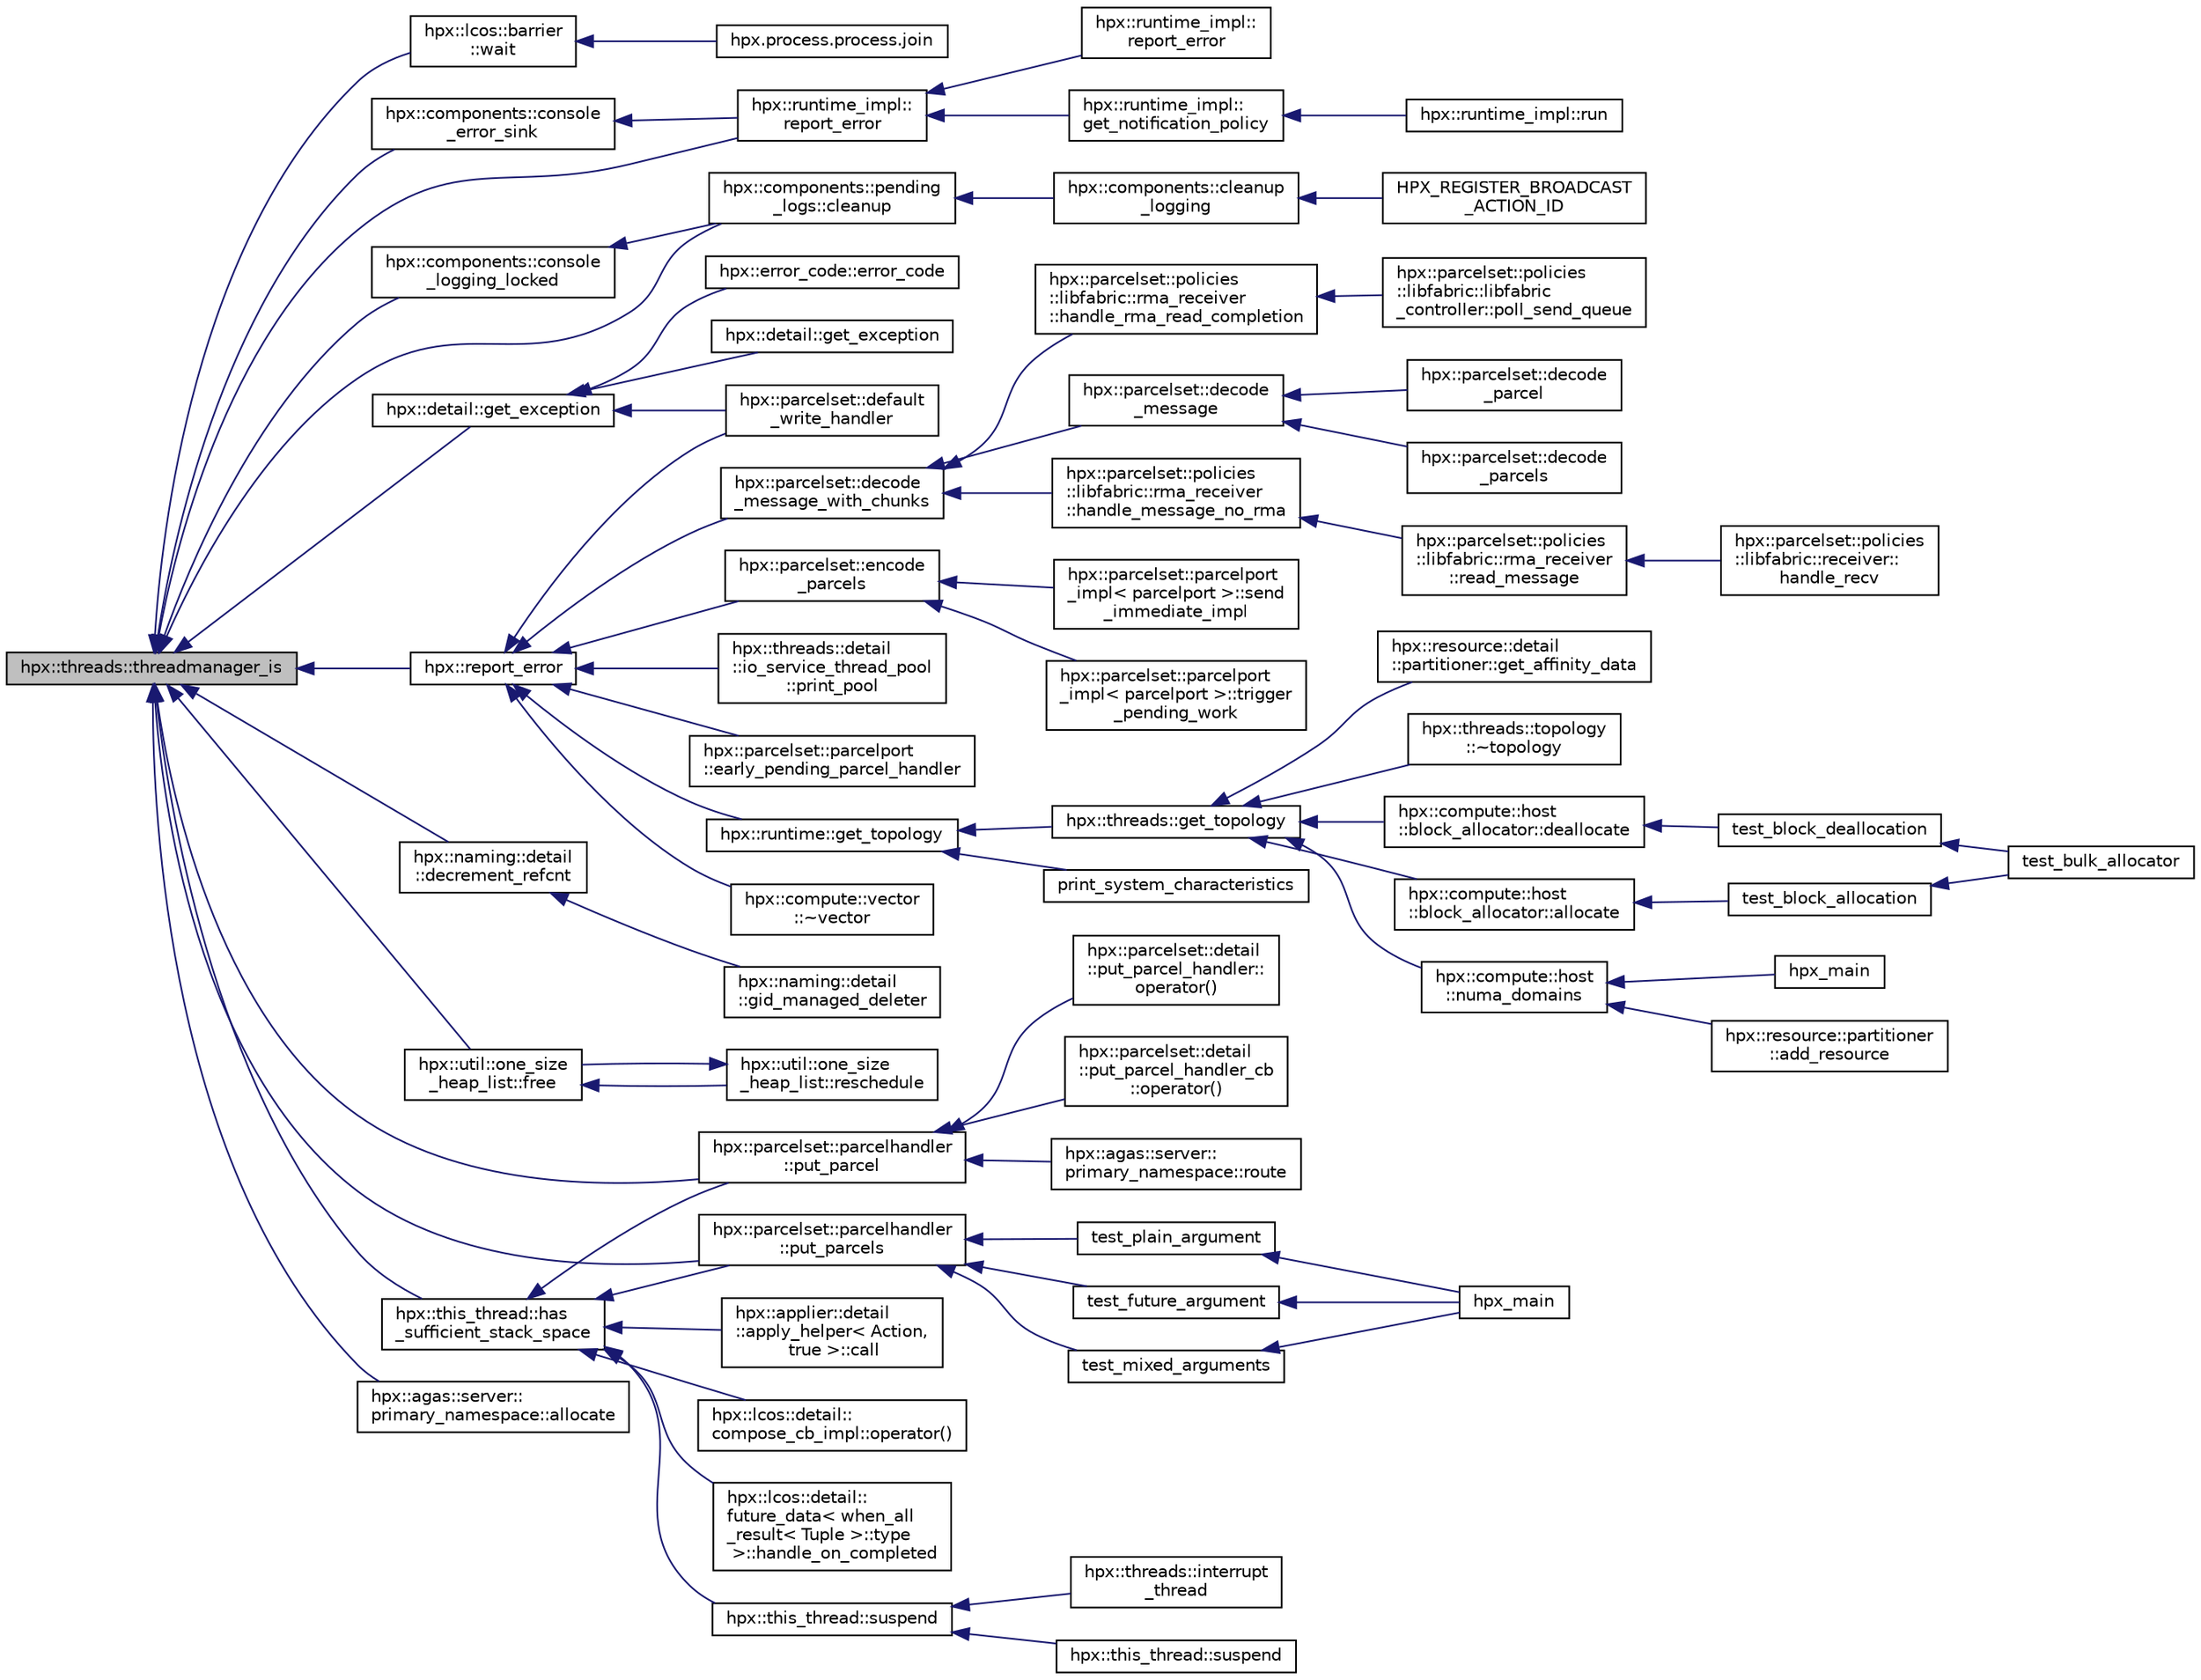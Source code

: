 digraph "hpx::threads::threadmanager_is"
{
  edge [fontname="Helvetica",fontsize="10",labelfontname="Helvetica",labelfontsize="10"];
  node [fontname="Helvetica",fontsize="10",shape=record];
  rankdir="LR";
  Node11351 [label="hpx::threads::threadmanager_is",height=0.2,width=0.4,color="black", fillcolor="grey75", style="filled", fontcolor="black"];
  Node11351 -> Node11352 [dir="back",color="midnightblue",fontsize="10",style="solid",fontname="Helvetica"];
  Node11352 [label="hpx::lcos::barrier\l::wait",height=0.2,width=0.4,color="black", fillcolor="white", style="filled",URL="$d9/dab/classhpx_1_1lcos_1_1barrier.html#a1fcac5ce49dd1b9800affc8c8b84e4c9"];
  Node11352 -> Node11353 [dir="back",color="midnightblue",fontsize="10",style="solid",fontname="Helvetica"];
  Node11353 [label="hpx.process.process.join",height=0.2,width=0.4,color="black", fillcolor="white", style="filled",URL="$d3/d41/classhpx_1_1process_1_1process.html#acc7ec4687f3bf5ae121ef7b494d991d8"];
  Node11351 -> Node11354 [dir="back",color="midnightblue",fontsize="10",style="solid",fontname="Helvetica"];
  Node11354 [label="hpx::components::console\l_error_sink",height=0.2,width=0.4,color="black", fillcolor="white", style="filled",URL="$d5/d76/namespacehpx_1_1components.html#a8e8b3cd26fda321c86bca13be5b40383"];
  Node11354 -> Node11355 [dir="back",color="midnightblue",fontsize="10",style="solid",fontname="Helvetica"];
  Node11355 [label="hpx::runtime_impl::\lreport_error",height=0.2,width=0.4,color="black", fillcolor="white", style="filled",URL="$dc/d80/classhpx_1_1runtime__impl.html#aabdaeb29966bd884e97f5fbca0ecae3d",tooltip="Report a non-recoverable error to the runtime system. "];
  Node11355 -> Node11356 [dir="back",color="midnightblue",fontsize="10",style="solid",fontname="Helvetica"];
  Node11356 [label="hpx::runtime_impl::\lreport_error",height=0.2,width=0.4,color="black", fillcolor="white", style="filled",URL="$dc/d80/classhpx_1_1runtime__impl.html#a5183bfa1e494d6a1455d6c10300d202d",tooltip="Report a non-recoverable error to the runtime system. "];
  Node11355 -> Node11357 [dir="back",color="midnightblue",fontsize="10",style="solid",fontname="Helvetica"];
  Node11357 [label="hpx::runtime_impl::\lget_notification_policy",height=0.2,width=0.4,color="black", fillcolor="white", style="filled",URL="$dc/d80/classhpx_1_1runtime__impl.html#aa9de8265198ceaf0e1e3f2ac1d78462e"];
  Node11357 -> Node11358 [dir="back",color="midnightblue",fontsize="10",style="solid",fontname="Helvetica"];
  Node11358 [label="hpx::runtime_impl::run",height=0.2,width=0.4,color="black", fillcolor="white", style="filled",URL="$dc/d80/classhpx_1_1runtime__impl.html#af8458421582bcb47802b012932a68757",tooltip="Run the HPX runtime system, initially use the given number of (OS) threads in the thread-manager and ..."];
  Node11351 -> Node11359 [dir="back",color="midnightblue",fontsize="10",style="solid",fontname="Helvetica"];
  Node11359 [label="hpx::components::console\l_logging_locked",height=0.2,width=0.4,color="black", fillcolor="white", style="filled",URL="$d5/d76/namespacehpx_1_1components.html#a4f4b3249253330bf1ac8f60917d1686f"];
  Node11359 -> Node11360 [dir="back",color="midnightblue",fontsize="10",style="solid",fontname="Helvetica"];
  Node11360 [label="hpx::components::pending\l_logs::cleanup",height=0.2,width=0.4,color="black", fillcolor="white", style="filled",URL="$d2/d34/structhpx_1_1components_1_1pending__logs.html#aa4aa5238eb3f0ed85351897da5d42453"];
  Node11360 -> Node11361 [dir="back",color="midnightblue",fontsize="10",style="solid",fontname="Helvetica"];
  Node11361 [label="hpx::components::cleanup\l_logging",height=0.2,width=0.4,color="black", fillcolor="white", style="filled",URL="$d5/d76/namespacehpx_1_1components.html#ac5d6aa2c2676512c45973181465756e4"];
  Node11361 -> Node11362 [dir="back",color="midnightblue",fontsize="10",style="solid",fontname="Helvetica"];
  Node11362 [label="HPX_REGISTER_BROADCAST\l_ACTION_ID",height=0.2,width=0.4,color="black", fillcolor="white", style="filled",URL="$de/d5c/runtime__support__server_8cpp.html#a2c7fd60adfab122ae67b173ad73fc706"];
  Node11351 -> Node11360 [dir="back",color="midnightblue",fontsize="10",style="solid",fontname="Helvetica"];
  Node11351 -> Node11363 [dir="back",color="midnightblue",fontsize="10",style="solid",fontname="Helvetica"];
  Node11363 [label="hpx::detail::get_exception",height=0.2,width=0.4,color="black", fillcolor="white", style="filled",URL="$d5/dbe/namespacehpx_1_1detail.html#a9bc870a59e82a707b66f801d11a31524"];
  Node11363 -> Node11364 [dir="back",color="midnightblue",fontsize="10",style="solid",fontname="Helvetica"];
  Node11364 [label="hpx::error_code::error_code",height=0.2,width=0.4,color="black", fillcolor="white", style="filled",URL="$d0/ddf/classhpx_1_1error__code.html#a6c75f772a727844e82acc4bda0478be1"];
  Node11363 -> Node11365 [dir="back",color="midnightblue",fontsize="10",style="solid",fontname="Helvetica"];
  Node11365 [label="hpx::parcelset::default\l_write_handler",height=0.2,width=0.4,color="black", fillcolor="white", style="filled",URL="$d4/d41/namespacehpx_1_1parcelset.html#afbd7ba917a0c0adcad43f9b8b0ef1dc2"];
  Node11363 -> Node11366 [dir="back",color="midnightblue",fontsize="10",style="solid",fontname="Helvetica"];
  Node11366 [label="hpx::detail::get_exception",height=0.2,width=0.4,color="black", fillcolor="white", style="filled",URL="$d5/dbe/namespacehpx_1_1detail.html#ae1fcb86925dcb6c7699a858634407236"];
  Node11351 -> Node11367 [dir="back",color="midnightblue",fontsize="10",style="solid",fontname="Helvetica"];
  Node11367 [label="hpx::naming::detail\l::decrement_refcnt",height=0.2,width=0.4,color="black", fillcolor="white", style="filled",URL="$d5/d18/namespacehpx_1_1naming_1_1detail.html#a63ddb380473bdb8a186686ffe718b6e2"];
  Node11367 -> Node11368 [dir="back",color="midnightblue",fontsize="10",style="solid",fontname="Helvetica"];
  Node11368 [label="hpx::naming::detail\l::gid_managed_deleter",height=0.2,width=0.4,color="black", fillcolor="white", style="filled",URL="$d5/d18/namespacehpx_1_1naming_1_1detail.html#a4a5ba88a0340322e30f2d7b160a4568f"];
  Node11351 -> Node11369 [dir="back",color="midnightblue",fontsize="10",style="solid",fontname="Helvetica"];
  Node11369 [label="hpx::util::one_size\l_heap_list::free",height=0.2,width=0.4,color="black", fillcolor="white", style="filled",URL="$dd/d40/classhpx_1_1util_1_1one__size__heap__list.html#a7b3caa304f907038a3d51ee27d674e8d"];
  Node11369 -> Node11370 [dir="back",color="midnightblue",fontsize="10",style="solid",fontname="Helvetica"];
  Node11370 [label="hpx::util::one_size\l_heap_list::reschedule",height=0.2,width=0.4,color="black", fillcolor="white", style="filled",URL="$dd/d40/classhpx_1_1util_1_1one__size__heap__list.html#adb4c24b314dfba950b55a641bbbbd7b4"];
  Node11370 -> Node11369 [dir="back",color="midnightblue",fontsize="10",style="solid",fontname="Helvetica"];
  Node11351 -> Node11371 [dir="back",color="midnightblue",fontsize="10",style="solid",fontname="Helvetica"];
  Node11371 [label="hpx::parcelset::parcelhandler\l::put_parcel",height=0.2,width=0.4,color="black", fillcolor="white", style="filled",URL="$d4/d2f/classhpx_1_1parcelset_1_1parcelhandler.html#ac47bfb07dba5c3273d36fabe0868d43b"];
  Node11371 -> Node11372 [dir="back",color="midnightblue",fontsize="10",style="solid",fontname="Helvetica"];
  Node11372 [label="hpx::parcelset::detail\l::put_parcel_handler::\loperator()",height=0.2,width=0.4,color="black", fillcolor="white", style="filled",URL="$d6/d81/structhpx_1_1parcelset_1_1detail_1_1put__parcel__handler.html#a108c3182042dc70fac236ffefd75df24"];
  Node11371 -> Node11373 [dir="back",color="midnightblue",fontsize="10",style="solid",fontname="Helvetica"];
  Node11373 [label="hpx::parcelset::detail\l::put_parcel_handler_cb\l::operator()",height=0.2,width=0.4,color="black", fillcolor="white", style="filled",URL="$d1/df2/structhpx_1_1parcelset_1_1detail_1_1put__parcel__handler__cb.html#a2748057527af1b9f5f5984703b59d8f8"];
  Node11371 -> Node11374 [dir="back",color="midnightblue",fontsize="10",style="solid",fontname="Helvetica"];
  Node11374 [label="hpx::agas::server::\lprimary_namespace::route",height=0.2,width=0.4,color="black", fillcolor="white", style="filled",URL="$d7/d3a/structhpx_1_1agas_1_1server_1_1primary__namespace.html#a9037a1baa55fb13097a541bc365f2d0b"];
  Node11351 -> Node11375 [dir="back",color="midnightblue",fontsize="10",style="solid",fontname="Helvetica"];
  Node11375 [label="hpx::parcelset::parcelhandler\l::put_parcels",height=0.2,width=0.4,color="black", fillcolor="white", style="filled",URL="$d4/d2f/classhpx_1_1parcelset_1_1parcelhandler.html#a32ef958ef057a82fe01c70df5da51c6a"];
  Node11375 -> Node11376 [dir="back",color="midnightblue",fontsize="10",style="solid",fontname="Helvetica"];
  Node11376 [label="test_plain_argument",height=0.2,width=0.4,color="black", fillcolor="white", style="filled",URL="$df/d23/put__parcels_8cpp.html#a60e7e37daaa74f7106c7cf614d219a87"];
  Node11376 -> Node11377 [dir="back",color="midnightblue",fontsize="10",style="solid",fontname="Helvetica"];
  Node11377 [label="hpx_main",height=0.2,width=0.4,color="black", fillcolor="white", style="filled",URL="$df/d23/put__parcels_8cpp.html#a4ca51ec94fa82421fc621b58eef7b01c"];
  Node11375 -> Node11378 [dir="back",color="midnightblue",fontsize="10",style="solid",fontname="Helvetica"];
  Node11378 [label="test_future_argument",height=0.2,width=0.4,color="black", fillcolor="white", style="filled",URL="$df/d23/put__parcels_8cpp.html#aaffb237829db631d8aaaf45d07e1ad9b"];
  Node11378 -> Node11377 [dir="back",color="midnightblue",fontsize="10",style="solid",fontname="Helvetica"];
  Node11375 -> Node11379 [dir="back",color="midnightblue",fontsize="10",style="solid",fontname="Helvetica"];
  Node11379 [label="test_mixed_arguments",height=0.2,width=0.4,color="black", fillcolor="white", style="filled",URL="$df/d23/put__parcels_8cpp.html#a24eb81d6a10219027bfd00fa26f0d382"];
  Node11379 -> Node11377 [dir="back",color="midnightblue",fontsize="10",style="solid",fontname="Helvetica"];
  Node11351 -> Node11380 [dir="back",color="midnightblue",fontsize="10",style="solid",fontname="Helvetica"];
  Node11380 [label="hpx::agas::server::\lprimary_namespace::allocate",height=0.2,width=0.4,color="black", fillcolor="white", style="filled",URL="$d7/d3a/structhpx_1_1agas_1_1server_1_1primary__namespace.html#a87560fb730ac846b91fc7287dc4e247b"];
  Node11351 -> Node11381 [dir="back",color="midnightblue",fontsize="10",style="solid",fontname="Helvetica"];
  Node11381 [label="hpx::report_error",height=0.2,width=0.4,color="black", fillcolor="white", style="filled",URL="$d8/d83/namespacehpx.html#ad3a47f9cb15f1800be181e4f249a0ede",tooltip="The function report_error reports the given exception to the console. "];
  Node11381 -> Node11382 [dir="back",color="midnightblue",fontsize="10",style="solid",fontname="Helvetica"];
  Node11382 [label="hpx::parcelset::decode\l_message_with_chunks",height=0.2,width=0.4,color="black", fillcolor="white", style="filled",URL="$d4/d41/namespacehpx_1_1parcelset.html#abb7d99e0c8aaa983f0851d9c5d4e78bf"];
  Node11382 -> Node11383 [dir="back",color="midnightblue",fontsize="10",style="solid",fontname="Helvetica"];
  Node11383 [label="hpx::parcelset::decode\l_message",height=0.2,width=0.4,color="black", fillcolor="white", style="filled",URL="$d4/d41/namespacehpx_1_1parcelset.html#ab5f27461c52dbbfeab29fe8a37986faa"];
  Node11383 -> Node11384 [dir="back",color="midnightblue",fontsize="10",style="solid",fontname="Helvetica"];
  Node11384 [label="hpx::parcelset::decode\l_parcel",height=0.2,width=0.4,color="black", fillcolor="white", style="filled",URL="$d4/d41/namespacehpx_1_1parcelset.html#a0199ca3fa04e8fa08c9e6b9eec41ebb5"];
  Node11383 -> Node11385 [dir="back",color="midnightblue",fontsize="10",style="solid",fontname="Helvetica"];
  Node11385 [label="hpx::parcelset::decode\l_parcels",height=0.2,width=0.4,color="black", fillcolor="white", style="filled",URL="$d4/d41/namespacehpx_1_1parcelset.html#aa7b4acdaa73e95824f4406d316551b51"];
  Node11382 -> Node11386 [dir="back",color="midnightblue",fontsize="10",style="solid",fontname="Helvetica"];
  Node11386 [label="hpx::parcelset::policies\l::libfabric::rma_receiver\l::handle_message_no_rma",height=0.2,width=0.4,color="black", fillcolor="white", style="filled",URL="$d4/d56/structhpx_1_1parcelset_1_1policies_1_1libfabric_1_1rma__receiver.html#a9ee3082ad51ee63cf85049b8126580f0"];
  Node11386 -> Node11387 [dir="back",color="midnightblue",fontsize="10",style="solid",fontname="Helvetica"];
  Node11387 [label="hpx::parcelset::policies\l::libfabric::rma_receiver\l::read_message",height=0.2,width=0.4,color="black", fillcolor="white", style="filled",URL="$d4/d56/structhpx_1_1parcelset_1_1policies_1_1libfabric_1_1rma__receiver.html#a687e3e9569a57b6bd48220ecd7ef2394"];
  Node11387 -> Node11388 [dir="back",color="midnightblue",fontsize="10",style="solid",fontname="Helvetica"];
  Node11388 [label="hpx::parcelset::policies\l::libfabric::receiver::\lhandle_recv",height=0.2,width=0.4,color="black", fillcolor="white", style="filled",URL="$d9/df5/structhpx_1_1parcelset_1_1policies_1_1libfabric_1_1receiver.html#ae18eac5b1593bc79ba31cf828177d611"];
  Node11382 -> Node11389 [dir="back",color="midnightblue",fontsize="10",style="solid",fontname="Helvetica"];
  Node11389 [label="hpx::parcelset::policies\l::libfabric::rma_receiver\l::handle_rma_read_completion",height=0.2,width=0.4,color="black", fillcolor="white", style="filled",URL="$d4/d56/structhpx_1_1parcelset_1_1policies_1_1libfabric_1_1rma__receiver.html#a77182bc65fb4dd0fc0737d87bec05a72"];
  Node11389 -> Node11390 [dir="back",color="midnightblue",fontsize="10",style="solid",fontname="Helvetica"];
  Node11390 [label="hpx::parcelset::policies\l::libfabric::libfabric\l_controller::poll_send_queue",height=0.2,width=0.4,color="black", fillcolor="white", style="filled",URL="$db/d9f/classhpx_1_1parcelset_1_1policies_1_1libfabric_1_1libfabric__controller.html#afaa02e122be1ea6800a245af7b3a9cf8"];
  Node11381 -> Node11391 [dir="back",color="midnightblue",fontsize="10",style="solid",fontname="Helvetica"];
  Node11391 [label="hpx::parcelset::encode\l_parcels",height=0.2,width=0.4,color="black", fillcolor="white", style="filled",URL="$d4/d41/namespacehpx_1_1parcelset.html#a85e1e1a4ee7e78d596f2cd32fa609cac"];
  Node11391 -> Node11392 [dir="back",color="midnightblue",fontsize="10",style="solid",fontname="Helvetica"];
  Node11392 [label="hpx::parcelset::parcelport\l_impl\< parcelport \>::send\l_immediate_impl",height=0.2,width=0.4,color="black", fillcolor="white", style="filled",URL="$db/d0a/classhpx_1_1parcelset_1_1parcelport__impl.html#aa8e1c465a67665c83591d61d2d14a0b0"];
  Node11391 -> Node11393 [dir="back",color="midnightblue",fontsize="10",style="solid",fontname="Helvetica"];
  Node11393 [label="hpx::parcelset::parcelport\l_impl\< parcelport \>::trigger\l_pending_work",height=0.2,width=0.4,color="black", fillcolor="white", style="filled",URL="$db/d0a/classhpx_1_1parcelset_1_1parcelport__impl.html#a590024331c0c701e3585be0cea1e6fd0"];
  Node11381 -> Node11394 [dir="back",color="midnightblue",fontsize="10",style="solid",fontname="Helvetica"];
  Node11394 [label="hpx::threads::detail\l::io_service_thread_pool\l::print_pool",height=0.2,width=0.4,color="black", fillcolor="white", style="filled",URL="$d9/d4a/classhpx_1_1threads_1_1detail_1_1io__service__thread__pool.html#a78fe0f8daa3ec7c358600bfa3b7179ac"];
  Node11381 -> Node11365 [dir="back",color="midnightblue",fontsize="10",style="solid",fontname="Helvetica"];
  Node11381 -> Node11395 [dir="back",color="midnightblue",fontsize="10",style="solid",fontname="Helvetica"];
  Node11395 [label="hpx::parcelset::parcelport\l::early_pending_parcel_handler",height=0.2,width=0.4,color="black", fillcolor="white", style="filled",URL="$d9/d67/classhpx_1_1parcelset_1_1parcelport.html#a4c3d31ba0e023b888975d93b409ab492"];
  Node11381 -> Node11396 [dir="back",color="midnightblue",fontsize="10",style="solid",fontname="Helvetica"];
  Node11396 [label="hpx::runtime::get_topology",height=0.2,width=0.4,color="black", fillcolor="white", style="filled",URL="$d0/d7b/classhpx_1_1runtime.html#aa55a57060c6d0c1ea5ce4e6ef818526e"];
  Node11396 -> Node11397 [dir="back",color="midnightblue",fontsize="10",style="solid",fontname="Helvetica"];
  Node11397 [label="print_system_characteristics",height=0.2,width=0.4,color="black", fillcolor="white", style="filled",URL="$d0/d07/system__characteristics_8hpp.html#ab89dcd3f8f12bd35634d3849f0e93d90"];
  Node11396 -> Node11398 [dir="back",color="midnightblue",fontsize="10",style="solid",fontname="Helvetica"];
  Node11398 [label="hpx::threads::get_topology",height=0.2,width=0.4,color="black", fillcolor="white", style="filled",URL="$d7/d28/namespacehpx_1_1threads.html#a2d22148118979eb7cad63c6ae4cab1c7"];
  Node11398 -> Node11399 [dir="back",color="midnightblue",fontsize="10",style="solid",fontname="Helvetica"];
  Node11399 [label="hpx::compute::host\l::block_allocator::allocate",height=0.2,width=0.4,color="black", fillcolor="white", style="filled",URL="$d2/de8/structhpx_1_1compute_1_1host_1_1block__allocator.html#a4e7e43af2aebdd6b603730bc1e5bdd7c"];
  Node11399 -> Node11400 [dir="back",color="midnightblue",fontsize="10",style="solid",fontname="Helvetica"];
  Node11400 [label="test_block_allocation",height=0.2,width=0.4,color="black", fillcolor="white", style="filled",URL="$dc/d4a/block__allocator_8cpp.html#a7724967e3eafa4b9cfd8f80dad98af00"];
  Node11400 -> Node11401 [dir="back",color="midnightblue",fontsize="10",style="solid",fontname="Helvetica"];
  Node11401 [label="test_bulk_allocator",height=0.2,width=0.4,color="black", fillcolor="white", style="filled",URL="$dc/d4a/block__allocator_8cpp.html#aad021fb470ac159eac4609ba96066d4d"];
  Node11398 -> Node11402 [dir="back",color="midnightblue",fontsize="10",style="solid",fontname="Helvetica"];
  Node11402 [label="hpx::compute::host\l::block_allocator::deallocate",height=0.2,width=0.4,color="black", fillcolor="white", style="filled",URL="$d2/de8/structhpx_1_1compute_1_1host_1_1block__allocator.html#a58162ea233b9f35cbb076a0b449e2767"];
  Node11402 -> Node11403 [dir="back",color="midnightblue",fontsize="10",style="solid",fontname="Helvetica"];
  Node11403 [label="test_block_deallocation",height=0.2,width=0.4,color="black", fillcolor="white", style="filled",URL="$dc/d4a/block__allocator_8cpp.html#aa27a8ee0dd50d1f98b2b0d39a3d93618"];
  Node11403 -> Node11401 [dir="back",color="midnightblue",fontsize="10",style="solid",fontname="Helvetica"];
  Node11398 -> Node11404 [dir="back",color="midnightblue",fontsize="10",style="solid",fontname="Helvetica"];
  Node11404 [label="hpx::compute::host\l::numa_domains",height=0.2,width=0.4,color="black", fillcolor="white", style="filled",URL="$d4/da7/namespacehpx_1_1compute_1_1host.html#a148bd526927f3b5f85a108c890973588"];
  Node11404 -> Node11405 [dir="back",color="midnightblue",fontsize="10",style="solid",fontname="Helvetica"];
  Node11405 [label="hpx::resource::partitioner\l::add_resource",height=0.2,width=0.4,color="black", fillcolor="white", style="filled",URL="$dc/d38/classhpx_1_1resource_1_1partitioner.html#ae994b2afde4fe9414c8e0b158615387b"];
  Node11404 -> Node11406 [dir="back",color="midnightblue",fontsize="10",style="solid",fontname="Helvetica"];
  Node11406 [label="hpx_main",height=0.2,width=0.4,color="black", fillcolor="white", style="filled",URL="$da/d5f/stream_8cpp.html#a4ca51ec94fa82421fc621b58eef7b01c"];
  Node11398 -> Node11407 [dir="back",color="midnightblue",fontsize="10",style="solid",fontname="Helvetica"];
  Node11407 [label="hpx::resource::detail\l::partitioner::get_affinity_data",height=0.2,width=0.4,color="black", fillcolor="white", style="filled",URL="$d0/dab/classhpx_1_1resource_1_1detail_1_1partitioner.html#a932efced0bbfee361094b8552334d931"];
  Node11398 -> Node11408 [dir="back",color="midnightblue",fontsize="10",style="solid",fontname="Helvetica"];
  Node11408 [label="hpx::threads::topology\l::~topology",height=0.2,width=0.4,color="black", fillcolor="white", style="filled",URL="$d5/daf/structhpx_1_1threads_1_1topology.html#a67c5a4444b8889b1de56aa7a17459734"];
  Node11381 -> Node11409 [dir="back",color="midnightblue",fontsize="10",style="solid",fontname="Helvetica"];
  Node11409 [label="hpx::compute::vector\l::~vector",height=0.2,width=0.4,color="black", fillcolor="white", style="filled",URL="$d3/d81/classhpx_1_1compute_1_1vector.html#a41a36d1562bc3b393601a0fa1daddebc"];
  Node11351 -> Node11355 [dir="back",color="midnightblue",fontsize="10",style="solid",fontname="Helvetica"];
  Node11351 -> Node11410 [dir="back",color="midnightblue",fontsize="10",style="solid",fontname="Helvetica"];
  Node11410 [label="hpx::this_thread::has\l_sufficient_stack_space",height=0.2,width=0.4,color="black", fillcolor="white", style="filled",URL="$d9/d52/namespacehpx_1_1this__thread.html#a84fe264361690c8b1a88964b8ebd4427"];
  Node11410 -> Node11411 [dir="back",color="midnightblue",fontsize="10",style="solid",fontname="Helvetica"];
  Node11411 [label="hpx::applier::detail\l::apply_helper\< Action,\l true \>::call",height=0.2,width=0.4,color="black", fillcolor="white", style="filled",URL="$d6/d73/structhpx_1_1applier_1_1detail_1_1apply__helper_3_01_action_00_01true_01_4.html#a7b6ec770dd1e402409ed236a6dd58c4a"];
  Node11410 -> Node11412 [dir="back",color="midnightblue",fontsize="10",style="solid",fontname="Helvetica"];
  Node11412 [label="hpx::lcos::detail::\lcompose_cb_impl::operator()",height=0.2,width=0.4,color="black", fillcolor="white", style="filled",URL="$d5/d49/structhpx_1_1lcos_1_1detail_1_1compose__cb__impl.html#a38b9993288d614ec534e157910f9e44b"];
  Node11410 -> Node11413 [dir="back",color="midnightblue",fontsize="10",style="solid",fontname="Helvetica"];
  Node11413 [label="hpx::lcos::detail::\lfuture_data\< when_all\l_result\< Tuple \>::type\l \>::handle_on_completed",height=0.2,width=0.4,color="black", fillcolor="white", style="filled",URL="$d9/dfd/structhpx_1_1lcos_1_1detail_1_1future__data.html#a61ebb8bee6419e6c3d591b1b88e50641"];
  Node11410 -> Node11371 [dir="back",color="midnightblue",fontsize="10",style="solid",fontname="Helvetica"];
  Node11410 -> Node11375 [dir="back",color="midnightblue",fontsize="10",style="solid",fontname="Helvetica"];
  Node11410 -> Node11414 [dir="back",color="midnightblue",fontsize="10",style="solid",fontname="Helvetica"];
  Node11414 [label="hpx::this_thread::suspend",height=0.2,width=0.4,color="black", fillcolor="white", style="filled",URL="$d9/d52/namespacehpx_1_1this__thread.html#a15c12bd6b0b99c9a65e1a3669492805d"];
  Node11414 -> Node11415 [dir="back",color="midnightblue",fontsize="10",style="solid",fontname="Helvetica"];
  Node11415 [label="hpx::threads::interrupt\l_thread",height=0.2,width=0.4,color="black", fillcolor="white", style="filled",URL="$d7/d28/namespacehpx_1_1threads.html#ae3f683ad072d61249bf20c67134d604c"];
  Node11414 -> Node11416 [dir="back",color="midnightblue",fontsize="10",style="solid",fontname="Helvetica"];
  Node11416 [label="hpx::this_thread::suspend",height=0.2,width=0.4,color="black", fillcolor="white", style="filled",URL="$d9/d52/namespacehpx_1_1this__thread.html#a13faad4167a300676b16c76733aac1df"];
}

